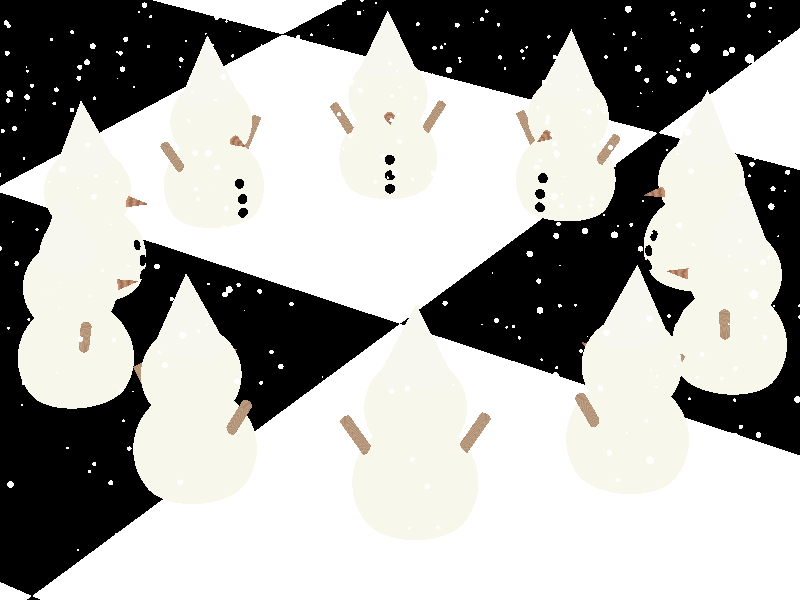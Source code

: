 #include "colors.inc"
#include "shapes.inc"
#include "textures.inc"

camera {
  location<20,20,-30>
  look_at<0,0,0>
  angle 20
}

light_source {<40,40,-60> color 0.7 * White}

object {Plane_XZ texture{pigment{checker color Black,color White}} scale<10,0,10>translate<0,-0.5,0>}

#macro drawSnowman(p, th)
  union {
    object {Sphere texture{Soft_Silver} translate<p.x,0 + p.y,p.z>}
    object {Sphere texture{Soft_Silver} scale<0.8,0.8,0.8> translate<p.x,1.4 + p.y,p.z>}
    object {Cone_Y texture{Silver2} scale<0.75,0.85,0.7> translate<p.x,2.4 + p.y,p.z>}
    object {Disk_Y texture{DMFLightOak} scale<0.09,0.6,0.09> rotate<0,0,30> translate<-0.8 + p.x,0.7 + p.y,p.z>}
    object {Disk_Y texture{DMFLightOak} scale<0.09,0.6,0.09> rotate<0,0,-30> translate<0.8 + p.x,0.7 + p.y,p.z>}
    object {Disk_Z texture{pigment{color Black}} scale<0.1,0.1,0.03> rotate<20,0,0> translate<p.x,0.4 + p.y,-0.9 + p.z>}
    object {Disk_Z texture{pigment{color Black}} scale<0.1,0.1,0.03> rotate<6,0,0> translate<p.x,0.1 + p.y,-1 + p.z>}
    object {Disk_Z texture{pigment{color Black}} scale<0.1,0.1,0.03> rotate<-8,0,0> translate<p.x,-0.2 + p.y,-1 + p.z>}
    object {Cone_Z texture{DMFDarkOak} scale<0.2,0.2,0.4> rotate<0,180,0> translate<p.x,1.3 + p.y,-0.8 + p.z>}
    light_source {<p.x,p.y + 5,p.z - 1> color 1.2 * White spotlight point_at<p.x,p.y,p.z> radius 30 falloff 60}
    rotate<0,th,0>
  }
#end

#macro Disp(r,n)
  #declare i = 0;
  #while(i < 360)
    drawSnowman(<0,0,r>,i)
    #declare i = i + (360 / n);
  #end
  FallingSnow(-2 * r,0,-2 * r,2 * r,20,2 * r,3000)
#end

#macro FallingSnow(px1,py1,pz1,px2,py2,pz2,n)
  #declare s = seed(1000);
  #declare i = 0;
  #while(i < n)
    #declare px = (px2 - px1) * rand(s) + px1;
    #declare py = (py2 - py1) * rand(s) + py1;
    #declare pz = (pz2 - pz1) * rand(s) + pz1;
    #declare sz = rand(s) * 0.04 + 0.01;
    object {Sphere texture{pigment{color White}} scale<sz,sz,sz> translate<px,py,pz>}
    #declare i = i + 1;
  #end
#end

#Disp(6,10)
